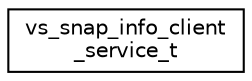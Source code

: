 digraph "Graphical Class Hierarchy"
{
 // LATEX_PDF_SIZE
  edge [fontname="Helvetica",fontsize="10",labelfontname="Helvetica",labelfontsize="10"];
  node [fontname="Helvetica",fontsize="10",shape=record];
  rankdir="LR";
  Node0 [label="vs_snap_info_client\l_service_t",height=0.2,width=0.4,color="black", fillcolor="white", style="filled",URL="$structvs__snap__info__client__service__t.html",tooltip="INFO client implementations."];
}
